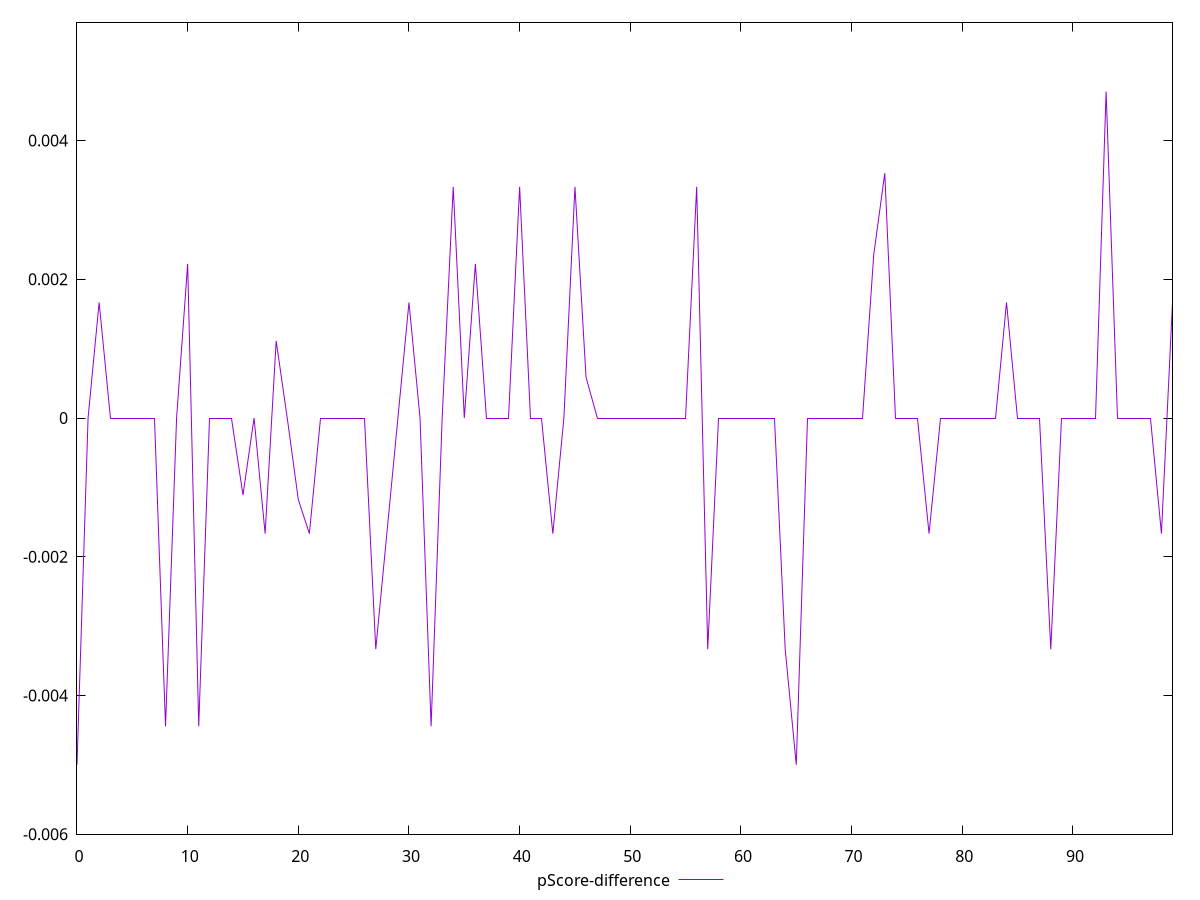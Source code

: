 reset

$pScoreDifference <<EOF
0 -0.0050000000000000044
1 0
2 0.0016666666666667052
3 0
4 0
5 0
6 0
7 0
8 -0.004444444444444362
9 0
10 0.0022222222222222365
11 -0.004444444444444362
12 0
13 0
14 0
15 -0.0011111111111111738
16 0
17 -0.0016666666666667052
18 0.0011111111111110628
19 0
20 -0.0011764705882352788
21 -0.0016666666666667052
22 0
23 0
24 0
25 0
26 0
27 -0.0033333333333332993
28 -0.0016666666666665941
29 0
30 0.0016666666666667052
31 0
32 -0.004444444444444473
33 0
34 0.0033333333333332993
35 0
36 0.0022222222222222365
37 0
38 0
39 0
40 0.0033333333333332993
41 0
42 0
43 -0.0016666666666665941
44 0
45 0.0033333333333332993
46 0.0005882352941176672
47 0
48 0
49 0
50 0
51 0
52 0
53 0
54 0
55 0
56 0.0033333333333332993
57 -0.0033333333333334103
58 0
59 0
60 0
61 0
62 0
63 0
64 -0.0033333333333332993
65 -0.0050000000000000044
66 0
67 0
68 0
69 0
70 0
71 0
72 0.002352941176470613
73 0.003529411764705892
74 0
75 0
76 0
77 -0.0016666666666667052
78 0
79 0
80 0
81 0
82 0
83 0
84 0.0016666666666667052
85 0
86 0
87 0
88 -0.0033333333333334103
89 0
90 0
91 0
92 0
93 0.004705882352941171
94 0
95 0
96 0
97 0
98 -0.0016666666666665941
99 0.0016666666666667052
EOF

set key outside below
set xrange [0:99]
set yrange [-0.0060000000000000045:0.005705882352941171]
set trange [-0.0060000000000000045:0.005705882352941171]
set terminal svg size 640, 500 enhanced background rgb 'white'
set output "report_00015_2021-02-09T16-11-33.973Z/uses-http2/samples/pages+cached/pScore-difference/values.svg"

plot $pScoreDifference title "pScore-difference" with line

reset
